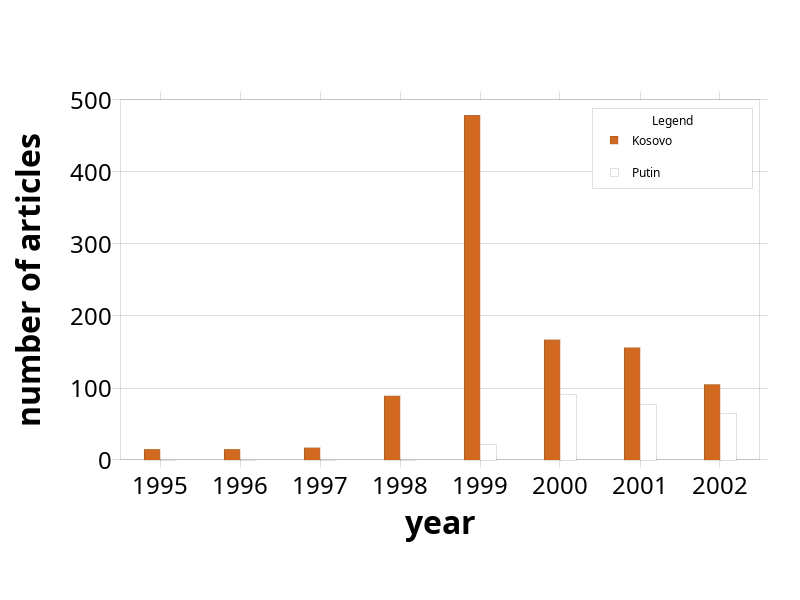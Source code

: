 {
  "sha1": "2zmhmlaarj219u7db9xtqxgm2td4fhx",
  "insertion": {
    "when": "2024-05-30T20:48:20.138Z",
    "user": "plantuml@gmail.com"
  }
}
@startjcckit(800,600)
data/common/x = 1995 1996 1997 1998 1999 2000 2001 2002 
data/curves = kosovo putin 
data/kosovo/ = data/common/ 
data/kosovo/title = Kosovo 
data/kosovo/y = 15 15 17 89 479 167 156 105 
data/putin/title = Putin 
data/putin/ = data/common/ 
data/putin/y = 0 0 0 0 21 91 77 65 
background = 0xffffff 
plot/initialHintForNextCurve/className = jcckit.plot.PositionHint 
plot/initialHintForNextCurve/position = -0.01 0.1 
defaultAxisParameters/ticLabelFormat = %d 
defaultAxisParameters/ticLabelAttributes/fontSize = 0.03 
defaultAxisParameters/axisLabelAttributes/fontSize = 0.04 
defaultAxisParameters/axisLabelAttributes/fontStyle = bold 
plot/coordinateSystem/xAxis/ = defaultAxisParameters/ 
plot/coordinateSystem/xAxis/axisLabel = year 
plot/coordinateSystem/xAxis/minimum = 1994.5 
plot/coordinateSystem/xAxis/maximum = 2002.5 
plot/coordinateSystem/xAxis/minimumTic = 1995 
plot/coordinateSystem/xAxis/maximumTic = 2002 
plot/coordinateSystem/yAxis/ = defaultAxisParameters/ 
plot/coordinateSystem/yAxis/axisLabel = number of articles 
plot/coordinateSystem/yAxis/maximum = 500 
plot/coordinateSystem/yAxis/grid = true 
defaultCurveDefinition/symbolFactory/className = jcckit.plot.BarFactory 
defaultCurveDefinition/symbolFactory/size = 0.02 
defaultCurveDefinition/symbolFactory/attributes/className = jcckit.graphic.BasicGraphicAttributes 
defaultCurveDefinition/symbolFactory/attributes/lineColor = 0 
defaultCurveDefinition/withLine = false 
plot/curveFactory/definitions = 1 2 
plot/curveFactory/1/ = defaultCurveDefinition/ 
plot/curveFactory/1/symbolFactory/attributes/fillColor = Chocolate 
plot/curveFactory/2/ = defaultCurveDefinition/ 
plot/curveFactory/2/symbolFactory/attributes/fillColor = 0xffca00
@endjcckit
